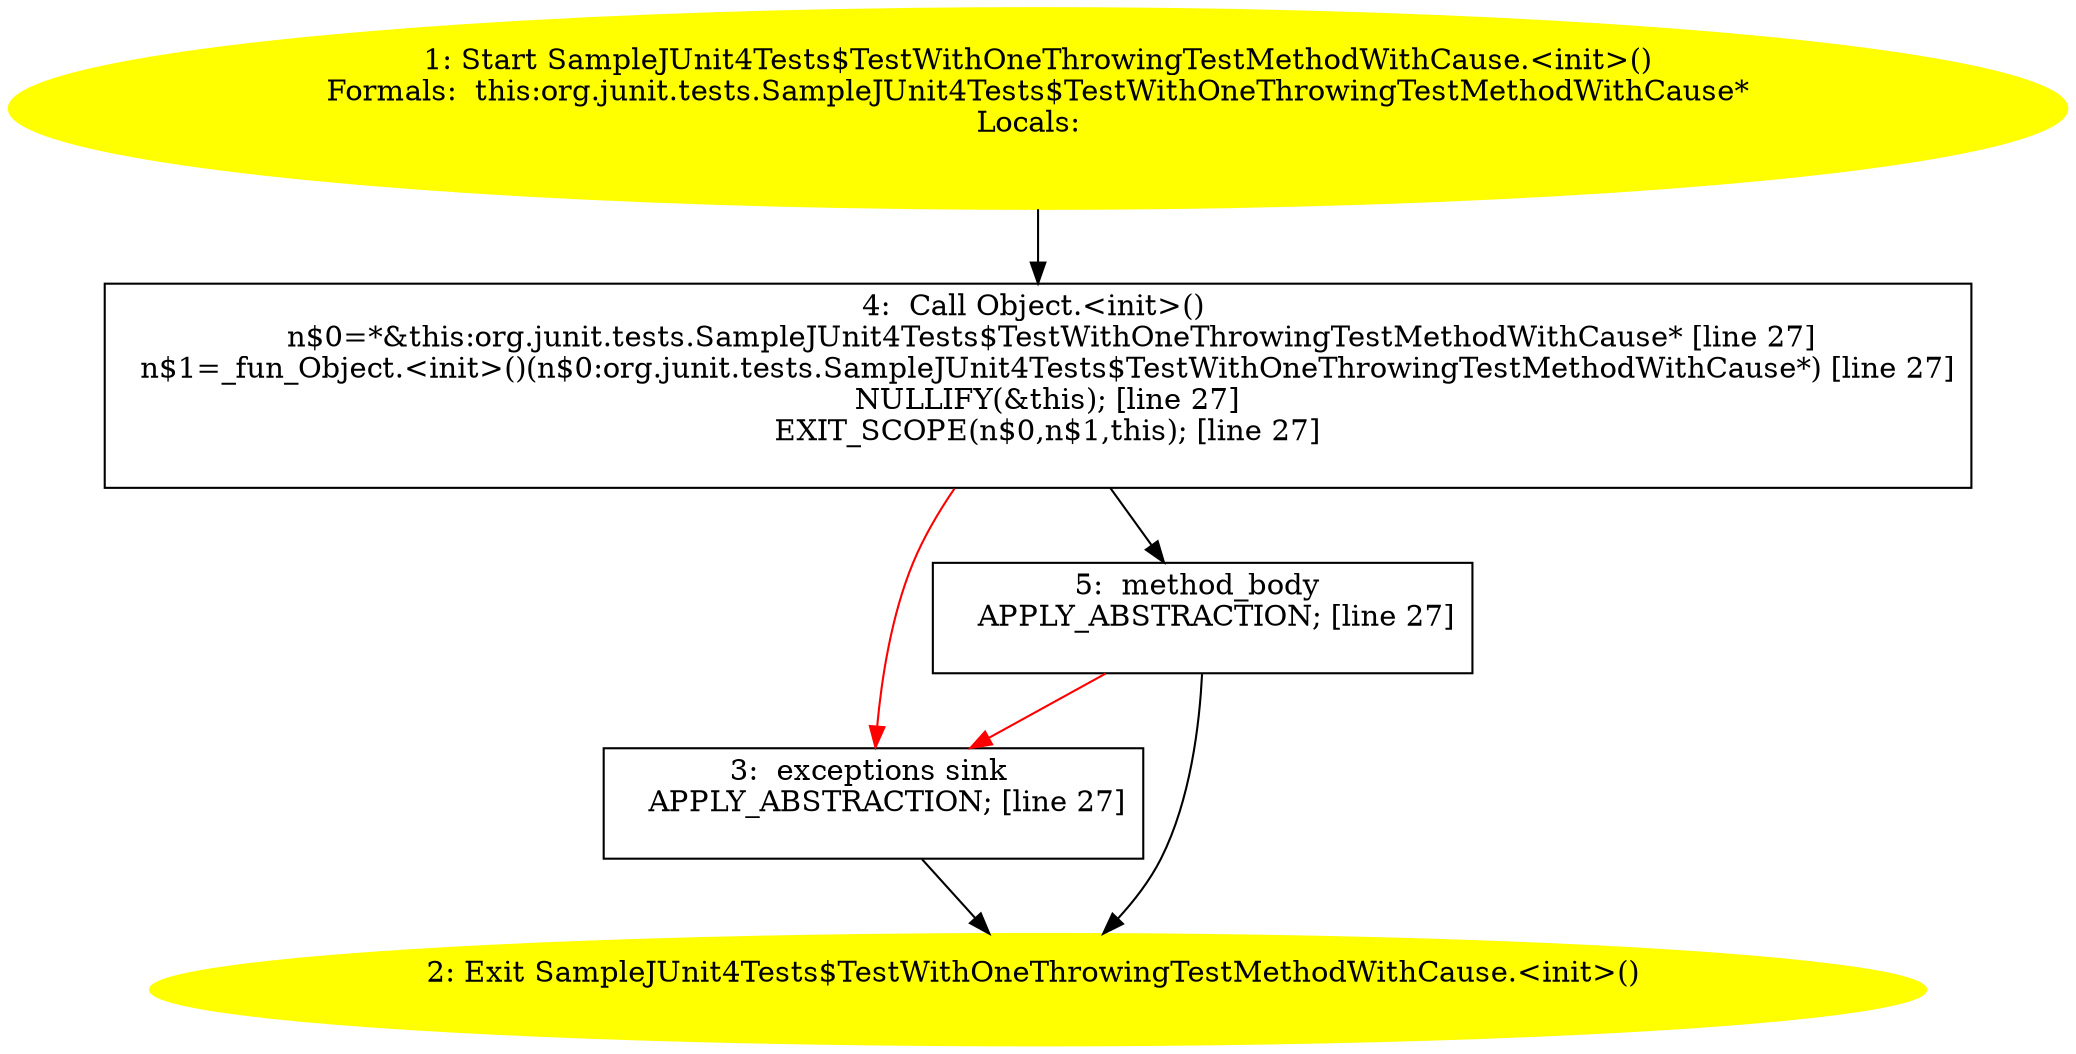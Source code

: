 /* @generated */
digraph cfg {
"org.junit.tests.SampleJUnit4Tests$TestWithOneThrowingTestMethodWithCause.<init>().e04ea5e4de9cc1a4b1ba3db5852e3ad2_1" [label="1: Start SampleJUnit4Tests$TestWithOneThrowingTestMethodWithCause.<init>()\nFormals:  this:org.junit.tests.SampleJUnit4Tests$TestWithOneThrowingTestMethodWithCause*\nLocals:  \n  " color=yellow style=filled]
	

	 "org.junit.tests.SampleJUnit4Tests$TestWithOneThrowingTestMethodWithCause.<init>().e04ea5e4de9cc1a4b1ba3db5852e3ad2_1" -> "org.junit.tests.SampleJUnit4Tests$TestWithOneThrowingTestMethodWithCause.<init>().e04ea5e4de9cc1a4b1ba3db5852e3ad2_4" ;
"org.junit.tests.SampleJUnit4Tests$TestWithOneThrowingTestMethodWithCause.<init>().e04ea5e4de9cc1a4b1ba3db5852e3ad2_2" [label="2: Exit SampleJUnit4Tests$TestWithOneThrowingTestMethodWithCause.<init>() \n  " color=yellow style=filled]
	

"org.junit.tests.SampleJUnit4Tests$TestWithOneThrowingTestMethodWithCause.<init>().e04ea5e4de9cc1a4b1ba3db5852e3ad2_3" [label="3:  exceptions sink \n   APPLY_ABSTRACTION; [line 27]\n " shape="box"]
	

	 "org.junit.tests.SampleJUnit4Tests$TestWithOneThrowingTestMethodWithCause.<init>().e04ea5e4de9cc1a4b1ba3db5852e3ad2_3" -> "org.junit.tests.SampleJUnit4Tests$TestWithOneThrowingTestMethodWithCause.<init>().e04ea5e4de9cc1a4b1ba3db5852e3ad2_2" ;
"org.junit.tests.SampleJUnit4Tests$TestWithOneThrowingTestMethodWithCause.<init>().e04ea5e4de9cc1a4b1ba3db5852e3ad2_4" [label="4:  Call Object.<init>() \n   n$0=*&this:org.junit.tests.SampleJUnit4Tests$TestWithOneThrowingTestMethodWithCause* [line 27]\n  n$1=_fun_Object.<init>()(n$0:org.junit.tests.SampleJUnit4Tests$TestWithOneThrowingTestMethodWithCause*) [line 27]\n  NULLIFY(&this); [line 27]\n  EXIT_SCOPE(n$0,n$1,this); [line 27]\n " shape="box"]
	

	 "org.junit.tests.SampleJUnit4Tests$TestWithOneThrowingTestMethodWithCause.<init>().e04ea5e4de9cc1a4b1ba3db5852e3ad2_4" -> "org.junit.tests.SampleJUnit4Tests$TestWithOneThrowingTestMethodWithCause.<init>().e04ea5e4de9cc1a4b1ba3db5852e3ad2_5" ;
	 "org.junit.tests.SampleJUnit4Tests$TestWithOneThrowingTestMethodWithCause.<init>().e04ea5e4de9cc1a4b1ba3db5852e3ad2_4" -> "org.junit.tests.SampleJUnit4Tests$TestWithOneThrowingTestMethodWithCause.<init>().e04ea5e4de9cc1a4b1ba3db5852e3ad2_3" [color="red" ];
"org.junit.tests.SampleJUnit4Tests$TestWithOneThrowingTestMethodWithCause.<init>().e04ea5e4de9cc1a4b1ba3db5852e3ad2_5" [label="5:  method_body \n   APPLY_ABSTRACTION; [line 27]\n " shape="box"]
	

	 "org.junit.tests.SampleJUnit4Tests$TestWithOneThrowingTestMethodWithCause.<init>().e04ea5e4de9cc1a4b1ba3db5852e3ad2_5" -> "org.junit.tests.SampleJUnit4Tests$TestWithOneThrowingTestMethodWithCause.<init>().e04ea5e4de9cc1a4b1ba3db5852e3ad2_2" ;
	 "org.junit.tests.SampleJUnit4Tests$TestWithOneThrowingTestMethodWithCause.<init>().e04ea5e4de9cc1a4b1ba3db5852e3ad2_5" -> "org.junit.tests.SampleJUnit4Tests$TestWithOneThrowingTestMethodWithCause.<init>().e04ea5e4de9cc1a4b1ba3db5852e3ad2_3" [color="red" ];
}
